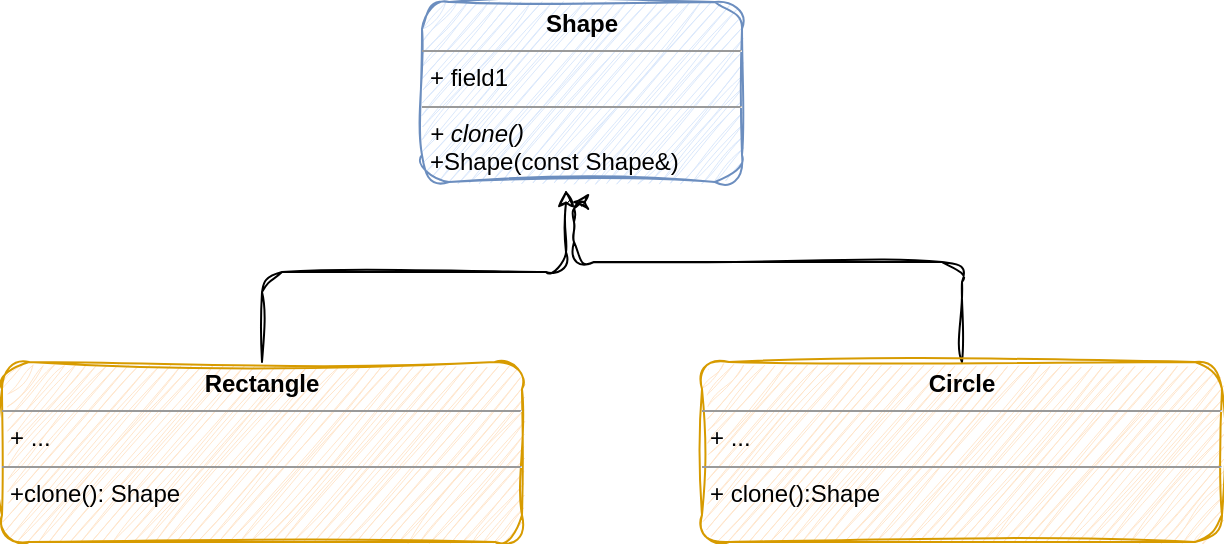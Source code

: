 <mxfile version="21.2.8" type="device">
  <diagram name="第 1 页" id="kdWezK6QogzWTmD4Oa5h">
    <mxGraphModel dx="1418" dy="820" grid="1" gridSize="10" guides="1" tooltips="1" connect="1" arrows="1" fold="1" page="1" pageScale="1" pageWidth="827" pageHeight="1169" background="none" math="0" shadow="0">
      <root>
        <mxCell id="0" />
        <mxCell id="1" parent="0" />
        <mxCell id="Tr7zeIwl_iddxx69zMZ0-1" style="edgeStyle=orthogonalEdgeStyle;rounded=1;orthogonalLoop=1;jettySize=auto;html=1;exitX=0.5;exitY=0;exitDx=0;exitDy=0;entryX=0.45;entryY=1.044;entryDx=0;entryDy=0;entryPerimeter=0;sketch=1;curveFitting=1;jiggle=2;" edge="1" parent="1" source="Tr7zeIwl_iddxx69zMZ0-2" target="Tr7zeIwl_iddxx69zMZ0-5">
          <mxGeometry relative="1" as="geometry" />
        </mxCell>
        <mxCell id="Tr7zeIwl_iddxx69zMZ0-2" value="&lt;p style=&quot;margin:0px;margin-top:4px;text-align:center;&quot;&gt;&lt;b&gt;Rectangle&lt;/b&gt;&lt;/p&gt;&lt;hr size=&quot;1&quot;&gt;&lt;p style=&quot;margin:0px;margin-left:4px;&quot;&gt;+ ...&lt;/p&gt;&lt;hr size=&quot;1&quot;&gt;&lt;p style=&quot;margin:0px;margin-left:4px;&quot;&gt;&lt;span style=&quot;background-color: initial;&quot;&gt;+clone(): Shape&lt;/span&gt;&lt;br&gt;&lt;/p&gt;" style="verticalAlign=top;align=left;overflow=fill;fontSize=12;fontFamily=Helvetica;html=1;whiteSpace=wrap;fillColor=#ffe6cc;strokeColor=#d79b00;rounded=1;sketch=1;curveFitting=1;jiggle=2;" vertex="1" parent="1">
          <mxGeometry x="110" y="320" width="260" height="90" as="geometry" />
        </mxCell>
        <mxCell id="Tr7zeIwl_iddxx69zMZ0-3" style="edgeStyle=orthogonalEdgeStyle;rounded=1;orthogonalLoop=1;jettySize=auto;html=1;exitX=0.5;exitY=0;exitDx=0;exitDy=0;entryX=0.5;entryY=1;entryDx=0;entryDy=0;sketch=1;curveFitting=1;jiggle=2;" edge="1" parent="1" source="Tr7zeIwl_iddxx69zMZ0-4">
          <mxGeometry relative="1" as="geometry">
            <mxPoint x="395" y="240" as="targetPoint" />
            <Array as="points">
              <mxPoint x="590" y="270" />
              <mxPoint x="396" y="270" />
            </Array>
          </mxGeometry>
        </mxCell>
        <mxCell id="Tr7zeIwl_iddxx69zMZ0-4" value="&lt;p style=&quot;margin:0px;margin-top:4px;text-align:center;&quot;&gt;&lt;b&gt;Circle&lt;/b&gt;&lt;/p&gt;&lt;hr size=&quot;1&quot;&gt;&lt;p style=&quot;margin:0px;margin-left:4px;&quot;&gt;+ ...&lt;/p&gt;&lt;hr size=&quot;1&quot;&gt;&lt;p style=&quot;margin:0px;margin-left:4px;&quot;&gt;+ clone():Shape&lt;/p&gt;" style="verticalAlign=top;align=left;overflow=fill;fontSize=12;fontFamily=Helvetica;html=1;whiteSpace=wrap;fillColor=#ffe6cc;strokeColor=#d79b00;rounded=1;sketch=1;curveFitting=1;jiggle=2;" vertex="1" parent="1">
          <mxGeometry x="460" y="320" width="260" height="90" as="geometry" />
        </mxCell>
        <mxCell id="Tr7zeIwl_iddxx69zMZ0-5" value="&lt;p style=&quot;margin:0px;margin-top:4px;text-align:center;&quot;&gt;&lt;b&gt;Shape&lt;/b&gt;&lt;/p&gt;&lt;hr size=&quot;1&quot;&gt;&lt;p style=&quot;margin:0px;margin-left:4px;&quot;&gt;+ field1&lt;/p&gt;&lt;hr size=&quot;1&quot;&gt;&lt;p style=&quot;margin:0px;margin-left:4px;&quot;&gt;&lt;i&gt;+ clone()&lt;/i&gt;&lt;/p&gt;&lt;p style=&quot;margin:0px;margin-left:4px;&quot;&gt;+Shape(const Shape&amp;amp;)&lt;/p&gt;" style="verticalAlign=top;align=left;overflow=fill;fontSize=12;fontFamily=Helvetica;html=1;whiteSpace=wrap;fillColor=#dae8fc;strokeColor=#6c8ebf;rounded=1;sketch=1;curveFitting=1;jiggle=2;" vertex="1" parent="1">
          <mxGeometry x="320" y="140" width="160" height="90" as="geometry" />
        </mxCell>
      </root>
    </mxGraphModel>
  </diagram>
</mxfile>
